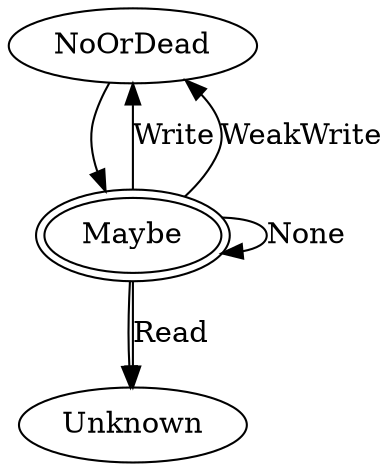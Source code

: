 #
# This file is distributed under the MIT License. See LICENSE.md for details.
#

digraph DeadRegisterArgumentsOfFunction {
  NoOrDead;
  Maybe [peripheries=2];
  Unknown;

  # Lattice
  NoOrDead->Maybe;
  Maybe->Unknown;

  # Transfer functions
  Maybe->NoOrDead [label="Write"];
  Maybe->NoOrDead [label="WeakWrite"];
  Maybe->Unknown [label="Read"];

  Maybe->Maybe [label="None"];
}
